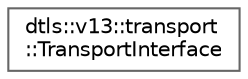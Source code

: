 digraph "Graphical Class Hierarchy"
{
 // LATEX_PDF_SIZE
  bgcolor="transparent";
  edge [fontname=Helvetica,fontsize=10,labelfontname=Helvetica,labelfontsize=10];
  node [fontname=Helvetica,fontsize=10,shape=box,height=0.2,width=0.4];
  rankdir="LR";
  Node0 [id="Node000000",label="dtls::v13::transport\l::TransportInterface",height=0.2,width=0.4,color="grey40", fillcolor="white", style="filled",URL="$classdtls_1_1v13_1_1transport_1_1TransportInterface.html",tooltip="UDP Transport implementation for DTLS v1.3."];
}
